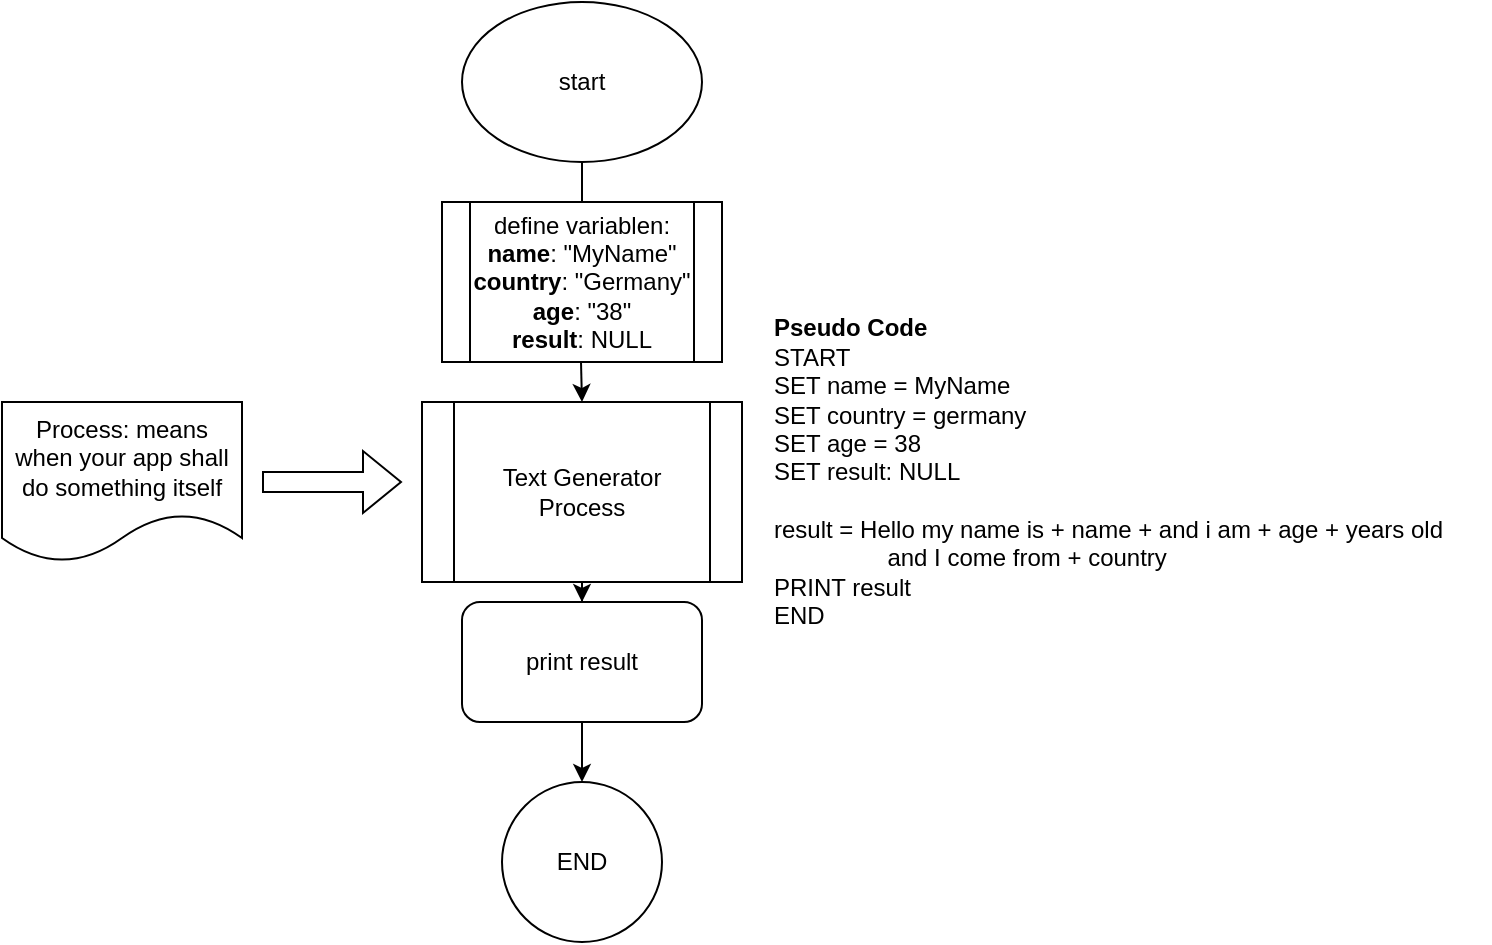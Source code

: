 <mxfile version="28.1.2">
  <diagram name="Seite-1" id="mP4EBgech850jYEsPDmI">
    <mxGraphModel dx="1426" dy="841" grid="1" gridSize="10" guides="1" tooltips="1" connect="1" arrows="1" fold="1" page="1" pageScale="1" pageWidth="827" pageHeight="1169" math="0" shadow="0">
      <root>
        <mxCell id="0" />
        <mxCell id="1" parent="0" />
        <mxCell id="-USzgMSHQrYQiysnJhgb-3" value="" style="edgeStyle=orthogonalEdgeStyle;rounded=0;orthogonalLoop=1;jettySize=auto;html=1;" edge="1" parent="1" source="-USzgMSHQrYQiysnJhgb-1">
          <mxGeometry relative="1" as="geometry">
            <mxPoint x="320" y="170" as="targetPoint" />
          </mxGeometry>
        </mxCell>
        <mxCell id="-USzgMSHQrYQiysnJhgb-1" value="start" style="ellipse;whiteSpace=wrap;html=1;" vertex="1" parent="1">
          <mxGeometry x="260" y="10" width="120" height="80" as="geometry" />
        </mxCell>
        <mxCell id="-USzgMSHQrYQiysnJhgb-4" value="define variablen:&lt;div&gt;&lt;b&gt;name&lt;/b&gt;: &quot;MyName&quot;&lt;/div&gt;&lt;div&gt;&lt;b&gt;country&lt;/b&gt;: &quot;Germany&quot;&lt;/div&gt;&lt;div&gt;&lt;b&gt;age&lt;/b&gt;: &quot;38&quot;&lt;/div&gt;&lt;div&gt;&lt;b&gt;result&lt;/b&gt;: NULL&lt;/div&gt;" style="shape=process;whiteSpace=wrap;html=1;backgroundOutline=1;" vertex="1" parent="1">
          <mxGeometry x="250" y="110" width="140" height="80" as="geometry" />
        </mxCell>
        <mxCell id="-USzgMSHQrYQiysnJhgb-5" value="Process: means when your app shall do something itself" style="shape=document;whiteSpace=wrap;html=1;boundedLbl=1;" vertex="1" parent="1">
          <mxGeometry x="30" y="210" width="120" height="80" as="geometry" />
        </mxCell>
        <mxCell id="-USzgMSHQrYQiysnJhgb-6" value="" style="shape=flexArrow;endArrow=classic;html=1;rounded=0;" edge="1" parent="1">
          <mxGeometry width="50" height="50" relative="1" as="geometry">
            <mxPoint x="160" y="250" as="sourcePoint" />
            <mxPoint x="230" y="250" as="targetPoint" />
          </mxGeometry>
        </mxCell>
        <mxCell id="-USzgMSHQrYQiysnJhgb-11" value="" style="edgeStyle=orthogonalEdgeStyle;rounded=0;orthogonalLoop=1;jettySize=auto;html=1;" edge="1" parent="1" source="-USzgMSHQrYQiysnJhgb-9" target="-USzgMSHQrYQiysnJhgb-10">
          <mxGeometry relative="1" as="geometry" />
        </mxCell>
        <mxCell id="-USzgMSHQrYQiysnJhgb-9" value="Text Generator Process" style="shape=process;whiteSpace=wrap;html=1;backgroundOutline=1;" vertex="1" parent="1">
          <mxGeometry x="240" y="210" width="160" height="90" as="geometry" />
        </mxCell>
        <mxCell id="-USzgMSHQrYQiysnJhgb-14" value="" style="edgeStyle=orthogonalEdgeStyle;rounded=0;orthogonalLoop=1;jettySize=auto;html=1;" edge="1" parent="1" source="-USzgMSHQrYQiysnJhgb-10" target="-USzgMSHQrYQiysnJhgb-13">
          <mxGeometry relative="1" as="geometry" />
        </mxCell>
        <mxCell id="-USzgMSHQrYQiysnJhgb-10" value="print result" style="rounded=1;whiteSpace=wrap;html=1;" vertex="1" parent="1">
          <mxGeometry x="260" y="310" width="120" height="60" as="geometry" />
        </mxCell>
        <mxCell id="-USzgMSHQrYQiysnJhgb-13" value="END" style="ellipse;whiteSpace=wrap;html=1;rounded=1;" vertex="1" parent="1">
          <mxGeometry x="280" y="400" width="80" height="80" as="geometry" />
        </mxCell>
        <mxCell id="-USzgMSHQrYQiysnJhgb-17" value="" style="endArrow=classic;html=1;rounded=0;" edge="1" parent="1">
          <mxGeometry width="50" height="50" relative="1" as="geometry">
            <mxPoint x="319.5" y="190" as="sourcePoint" />
            <mxPoint x="320" y="210" as="targetPoint" />
          </mxGeometry>
        </mxCell>
        <mxCell id="-USzgMSHQrYQiysnJhgb-18" value="&lt;b&gt;Pseudo Code&lt;/b&gt;&lt;div&gt;START&lt;br&gt;&lt;div&gt;SET name = MyName&lt;/div&gt;&lt;/div&gt;&lt;div&gt;SET country = germany&lt;/div&gt;&lt;div&gt;SET age = 38&lt;/div&gt;&lt;div&gt;SET result: NULL&lt;/div&gt;&lt;div&gt;&lt;br&gt;&lt;/div&gt;&lt;div&gt;result =&amp;nbsp;&lt;span style=&quot;text-wrap-mode: wrap; background-color: transparent; color: light-dark(rgb(0, 0, 0), rgb(255, 255, 255));&quot;&gt;Hello my name is + name + and i am + age + years old&lt;/span&gt;&lt;/div&gt;&lt;div&gt;&lt;span style=&quot;text-wrap-mode: wrap; background-color: transparent; color: light-dark(rgb(0, 0, 0), rgb(255, 255, 255));&quot;&gt;&lt;span style=&quot;white-space: pre;&quot;&gt;&#x9;&lt;/span&gt;&lt;span style=&quot;white-space: pre;&quot;&gt;&#x9;&lt;/span&gt;&amp;nbsp;&lt;/span&gt;&lt;span style=&quot;background-color: transparent; color: light-dark(rgb(0, 0, 0), rgb(255, 255, 255)); text-wrap-mode: wrap;&quot;&gt;and I come from + country&lt;/span&gt;&lt;/div&gt;&lt;div&gt;&lt;span style=&quot;text-wrap-mode: wrap; background-color: transparent; color: light-dark(rgb(0, 0, 0), rgb(255, 255, 255));&quot;&gt;PRINT result&lt;/span&gt;&lt;/div&gt;&lt;div&gt;&lt;span style=&quot;text-wrap-mode: wrap; background-color: transparent; color: light-dark(rgb(0, 0, 0), rgb(255, 255, 255));&quot;&gt;END&lt;/span&gt;&lt;/div&gt;" style="text;html=1;align=left;verticalAlign=middle;resizable=0;points=[];autosize=1;strokeColor=none;fillColor=none;" vertex="1" parent="1">
          <mxGeometry x="414" y="160" width="360" height="170" as="geometry" />
        </mxCell>
      </root>
    </mxGraphModel>
  </diagram>
</mxfile>
